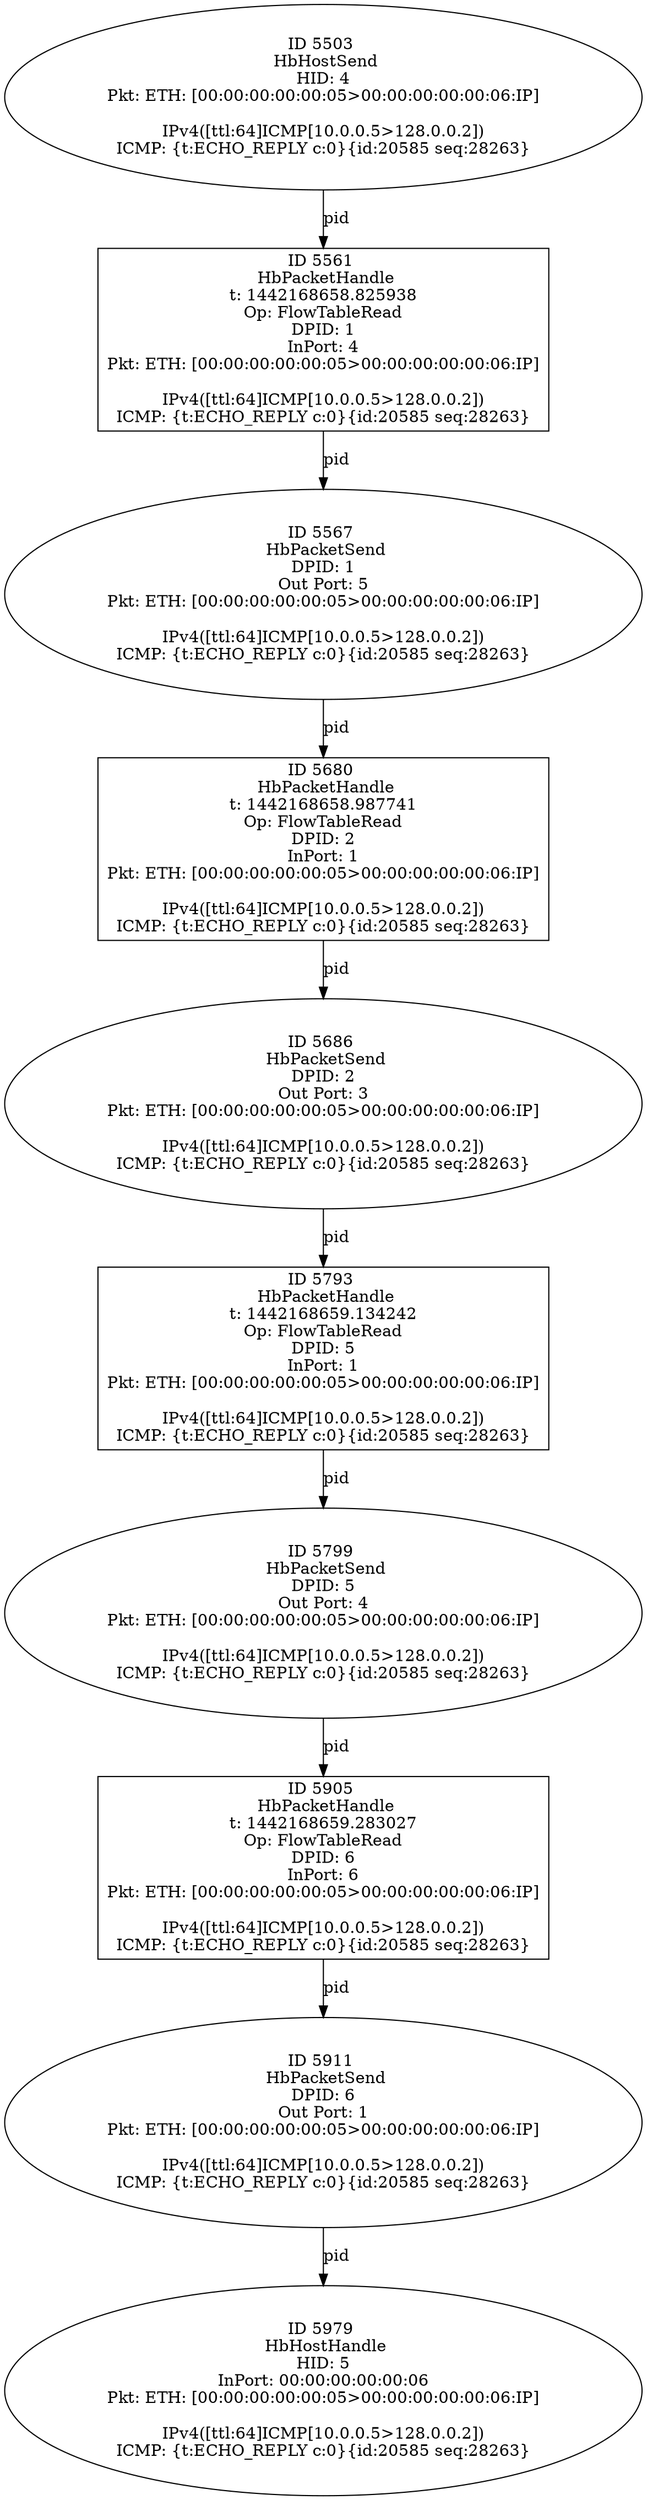 strict digraph G {
5793 [shape=box, event=<hb_events.HbPacketHandle object at 0x10b670690>, label="ID 5793 
 HbPacketHandle
t: 1442168659.134242
Op: FlowTableRead
DPID: 5
InPort: 1
Pkt: ETH: [00:00:00:00:00:05>00:00:00:00:00:06:IP]

IPv4([ttl:64]ICMP[10.0.0.5>128.0.0.2])
ICMP: {t:ECHO_REPLY c:0}{id:20585 seq:28263}"];
5799 [shape=oval, event=<hb_events.HbPacketSend object at 0x10b670a10>, label="ID 5799 
 HbPacketSend
DPID: 5
Out Port: 4
Pkt: ETH: [00:00:00:00:00:05>00:00:00:00:00:06:IP]

IPv4([ttl:64]ICMP[10.0.0.5>128.0.0.2])
ICMP: {t:ECHO_REPLY c:0}{id:20585 seq:28263}"];
5680 [shape=box, event=<hb_events.HbPacketHandle object at 0x10b60fe90>, label="ID 5680 
 HbPacketHandle
t: 1442168658.987741
Op: FlowTableRead
DPID: 2
InPort: 1
Pkt: ETH: [00:00:00:00:00:05>00:00:00:00:00:06:IP]

IPv4([ttl:64]ICMP[10.0.0.5>128.0.0.2])
ICMP: {t:ECHO_REPLY c:0}{id:20585 seq:28263}"];
5905 [shape=box, event=<hb_events.HbPacketHandle object at 0x10b6cebd0>, label="ID 5905 
 HbPacketHandle
t: 1442168659.283027
Op: FlowTableRead
DPID: 6
InPort: 6
Pkt: ETH: [00:00:00:00:00:05>00:00:00:00:00:06:IP]

IPv4([ttl:64]ICMP[10.0.0.5>128.0.0.2])
ICMP: {t:ECHO_REPLY c:0}{id:20585 seq:28263}"];
5567 [shape=oval, event=<hb_events.HbPacketSend object at 0x10b5bbe50>, label="ID 5567 
 HbPacketSend
DPID: 1
Out Port: 5
Pkt: ETH: [00:00:00:00:00:05>00:00:00:00:00:06:IP]

IPv4([ttl:64]ICMP[10.0.0.5>128.0.0.2])
ICMP: {t:ECHO_REPLY c:0}{id:20585 seq:28263}"];
5686 [shape=oval, event=<hb_events.HbPacketSend object at 0x10b616350>, label="ID 5686 
 HbPacketSend
DPID: 2
Out Port: 3
Pkt: ETH: [00:00:00:00:00:05>00:00:00:00:00:06:IP]

IPv4([ttl:64]ICMP[10.0.0.5>128.0.0.2])
ICMP: {t:ECHO_REPLY c:0}{id:20585 seq:28263}"];
5911 [shape=oval, event=<hb_events.HbPacketSend object at 0x10b6d5090>, label="ID 5911 
 HbPacketSend
DPID: 6
Out Port: 1
Pkt: ETH: [00:00:00:00:00:05>00:00:00:00:00:06:IP]

IPv4([ttl:64]ICMP[10.0.0.5>128.0.0.2])
ICMP: {t:ECHO_REPLY c:0}{id:20585 seq:28263}"];
5561 [shape=box, event=<hb_events.HbPacketHandle object at 0x10b5ad9d0>, label="ID 5561 
 HbPacketHandle
t: 1442168658.825938
Op: FlowTableRead
DPID: 1
InPort: 4
Pkt: ETH: [00:00:00:00:00:05>00:00:00:00:00:06:IP]

IPv4([ttl:64]ICMP[10.0.0.5>128.0.0.2])
ICMP: {t:ECHO_REPLY c:0}{id:20585 seq:28263}"];
5979 [shape=oval, event=<hb_events.HbHostHandle object at 0x10b716390>, label="ID 5979 
 HbHostHandle
HID: 5
InPort: 00:00:00:00:00:06
Pkt: ETH: [00:00:00:00:00:05>00:00:00:00:00:06:IP]

IPv4([ttl:64]ICMP[10.0.0.5>128.0.0.2])
ICMP: {t:ECHO_REPLY c:0}{id:20585 seq:28263}"];
5503 [shape=oval, event=<hb_events.HbHostSend object at 0x10b57b950>, label="ID 5503 
 HbHostSend
HID: 4
Pkt: ETH: [00:00:00:00:00:05>00:00:00:00:00:06:IP]

IPv4([ttl:64]ICMP[10.0.0.5>128.0.0.2])
ICMP: {t:ECHO_REPLY c:0}{id:20585 seq:28263}"];
5793 -> 5799  [rel=pid, label=pid];
5799 -> 5905  [rel=pid, label=pid];
5680 -> 5686  [rel=pid, label=pid];
5905 -> 5911  [rel=pid, label=pid];
5503 -> 5561  [rel=pid, label=pid];
5686 -> 5793  [rel=pid, label=pid];
5911 -> 5979  [rel=pid, label=pid];
5561 -> 5567  [rel=pid, label=pid];
5567 -> 5680  [rel=pid, label=pid];
}
